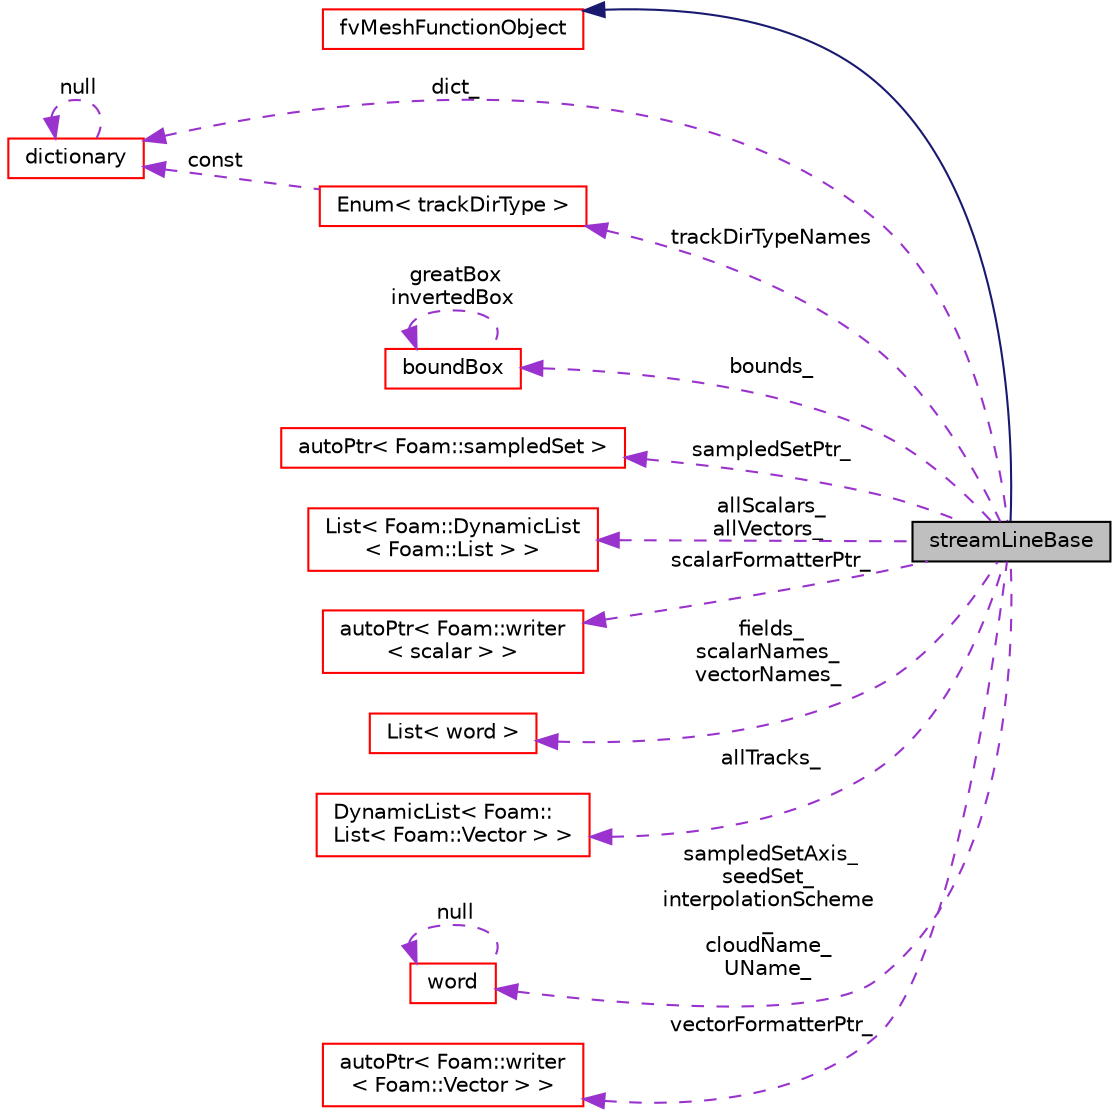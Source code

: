 digraph "streamLineBase"
{
  bgcolor="transparent";
  edge [fontname="Helvetica",fontsize="10",labelfontname="Helvetica",labelfontsize="10"];
  node [fontname="Helvetica",fontsize="10",shape=record];
  rankdir="LR";
  Node1 [label="streamLineBase",height=0.2,width=0.4,color="black", fillcolor="grey75", style="filled" fontcolor="black"];
  Node2 -> Node1 [dir="back",color="midnightblue",fontsize="10",style="solid",fontname="Helvetica"];
  Node2 [label="fvMeshFunctionObject",height=0.2,width=0.4,color="red",URL="$classFoam_1_1functionObjects_1_1fvMeshFunctionObject.html",tooltip="Specialization of Foam::functionObject for an Foam::fvMesh, providing a reference to the Foam::fvMesh..."];
  Node3 -> Node1 [dir="back",color="darkorchid3",fontsize="10",style="dashed",label=" trackDirTypeNames" ,fontname="Helvetica"];
  Node3 [label="Enum\< trackDirType \>",height=0.2,width=0.4,color="red",URL="$classFoam_1_1Enum.html"];
  Node4 -> Node3 [dir="back",color="darkorchid3",fontsize="10",style="dashed",label=" const" ,fontname="Helvetica"];
  Node4 [label="dictionary",height=0.2,width=0.4,color="red",URL="$classFoam_1_1dictionary.html",tooltip="A list of keyword definitions, which are a keyword followed by a number of values (eg..."];
  Node4 -> Node4 [dir="back",color="darkorchid3",fontsize="10",style="dashed",label=" null" ,fontname="Helvetica"];
  Node5 -> Node1 [dir="back",color="darkorchid3",fontsize="10",style="dashed",label=" bounds_" ,fontname="Helvetica"];
  Node5 [label="boundBox",height=0.2,width=0.4,color="red",URL="$classFoam_1_1boundBox.html",tooltip="A bounding box defined in terms of min/max extrema points. "];
  Node5 -> Node5 [dir="back",color="darkorchid3",fontsize="10",style="dashed",label=" greatBox\ninvertedBox" ,fontname="Helvetica"];
  Node6 -> Node1 [dir="back",color="darkorchid3",fontsize="10",style="dashed",label=" sampledSetPtr_" ,fontname="Helvetica"];
  Node6 [label="autoPtr\< Foam::sampledSet \>",height=0.2,width=0.4,color="red",URL="$classFoam_1_1autoPtr.html"];
  Node7 -> Node1 [dir="back",color="darkorchid3",fontsize="10",style="dashed",label=" allScalars_\nallVectors_" ,fontname="Helvetica"];
  Node7 [label="List\< Foam::DynamicList\l\< Foam::List \> \>",height=0.2,width=0.4,color="red",URL="$classFoam_1_1List.html"];
  Node4 -> Node1 [dir="back",color="darkorchid3",fontsize="10",style="dashed",label=" dict_" ,fontname="Helvetica"];
  Node8 -> Node1 [dir="back",color="darkorchid3",fontsize="10",style="dashed",label=" scalarFormatterPtr_" ,fontname="Helvetica"];
  Node8 [label="autoPtr\< Foam::writer\l\< scalar \> \>",height=0.2,width=0.4,color="red",URL="$classFoam_1_1autoPtr.html"];
  Node9 -> Node1 [dir="back",color="darkorchid3",fontsize="10",style="dashed",label=" fields_\nscalarNames_\nvectorNames_" ,fontname="Helvetica"];
  Node9 [label="List\< word \>",height=0.2,width=0.4,color="red",URL="$classFoam_1_1List.html"];
  Node10 -> Node1 [dir="back",color="darkorchid3",fontsize="10",style="dashed",label=" allTracks_" ,fontname="Helvetica"];
  Node10 [label="DynamicList\< Foam::\lList\< Foam::Vector \> \>",height=0.2,width=0.4,color="red",URL="$classFoam_1_1DynamicList.html"];
  Node11 -> Node1 [dir="back",color="darkorchid3",fontsize="10",style="dashed",label=" sampledSetAxis_\nseedSet_\ninterpolationScheme\l_\ncloudName_\nUName_" ,fontname="Helvetica"];
  Node11 [label="word",height=0.2,width=0.4,color="red",URL="$classFoam_1_1word.html",tooltip="A class for handling words, derived from Foam::string. "];
  Node11 -> Node11 [dir="back",color="darkorchid3",fontsize="10",style="dashed",label=" null" ,fontname="Helvetica"];
  Node12 -> Node1 [dir="back",color="darkorchid3",fontsize="10",style="dashed",label=" vectorFormatterPtr_" ,fontname="Helvetica"];
  Node12 [label="autoPtr\< Foam::writer\l\< Foam::Vector \> \>",height=0.2,width=0.4,color="red",URL="$classFoam_1_1autoPtr.html"];
}

